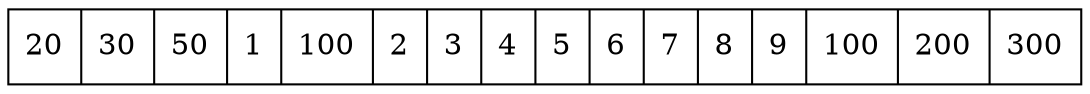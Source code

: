 digraph G{ node [shape = record ];
 rankdir=LR;X[label="{ 20|30|50|1|100|2|3|4|5|6|7|8|9|100|200|300}"]}
